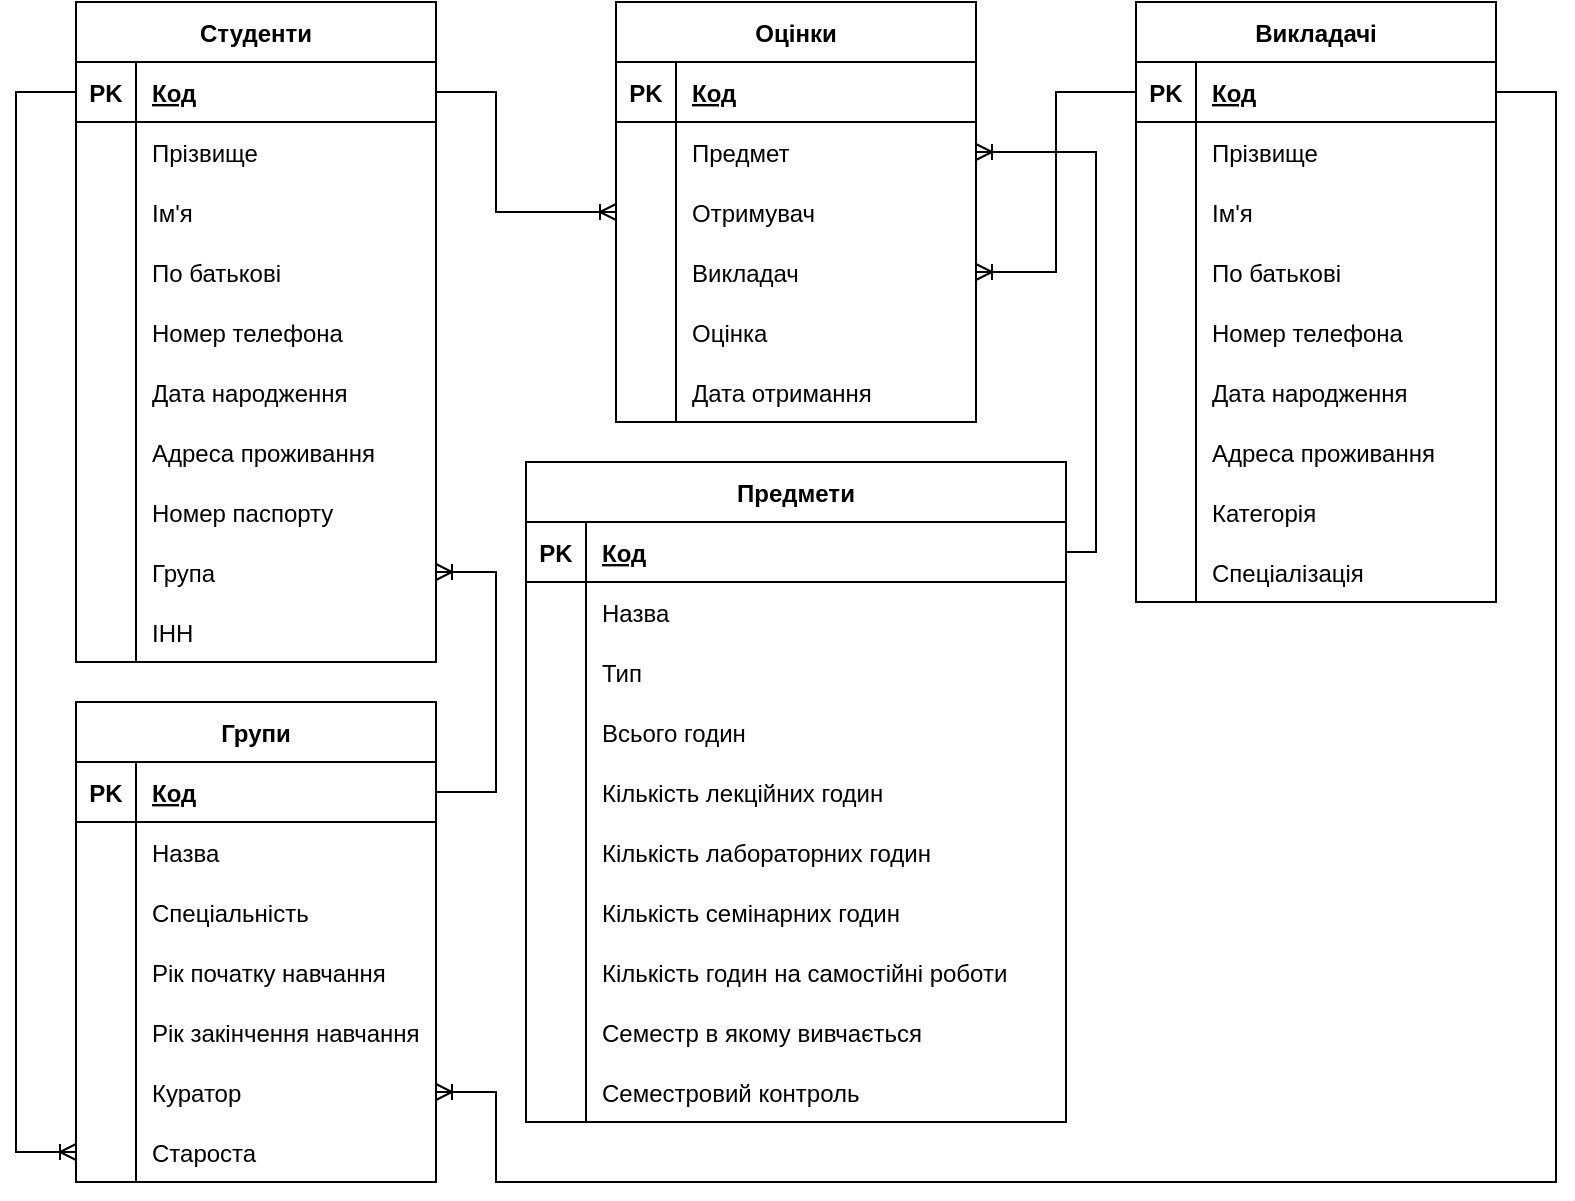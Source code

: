 <mxfile version="20.7.4" type="device"><diagram id="RulKoZtTWTz8PTUY03Uj" name="Page-1"><mxGraphModel dx="1193" dy="774" grid="1" gridSize="10" guides="1" tooltips="1" connect="1" arrows="1" fold="1" page="1" pageScale="1" pageWidth="827" pageHeight="1169" background="#FFFFFF" math="0" shadow="0"><root><mxCell id="0"/><mxCell id="1" parent="0"/><mxCell id="1-AX_xBasTlFguqwVppF-2" value="Групи" style="shape=table;startSize=30;container=1;collapsible=1;childLayout=tableLayout;fixedRows=1;rowLines=0;fontStyle=1;align=center;resizeLast=1;" vertex="1" parent="1"><mxGeometry x="470" y="510" width="180" height="240" as="geometry"/></mxCell><mxCell id="1-AX_xBasTlFguqwVppF-3" value="" style="shape=tableRow;horizontal=0;startSize=0;swimlaneHead=0;swimlaneBody=0;fillColor=none;collapsible=0;dropTarget=0;points=[[0,0.5],[1,0.5]];portConstraint=eastwest;top=0;left=0;right=0;bottom=1;" vertex="1" parent="1-AX_xBasTlFguqwVppF-2"><mxGeometry y="30" width="180" height="30" as="geometry"/></mxCell><mxCell id="1-AX_xBasTlFguqwVppF-4" value="PK" style="shape=partialRectangle;connectable=0;fillColor=none;top=0;left=0;bottom=0;right=0;fontStyle=1;overflow=hidden;" vertex="1" parent="1-AX_xBasTlFguqwVppF-3"><mxGeometry width="30" height="30" as="geometry"><mxRectangle width="30" height="30" as="alternateBounds"/></mxGeometry></mxCell><mxCell id="1-AX_xBasTlFguqwVppF-5" value="Код" style="shape=partialRectangle;connectable=0;fillColor=none;top=0;left=0;bottom=0;right=0;align=left;spacingLeft=6;fontStyle=5;overflow=hidden;" vertex="1" parent="1-AX_xBasTlFguqwVppF-3"><mxGeometry x="30" width="150" height="30" as="geometry"><mxRectangle width="150" height="30" as="alternateBounds"/></mxGeometry></mxCell><mxCell id="1-AX_xBasTlFguqwVppF-6" value="" style="shape=tableRow;horizontal=0;startSize=0;swimlaneHead=0;swimlaneBody=0;fillColor=none;collapsible=0;dropTarget=0;points=[[0,0.5],[1,0.5]];portConstraint=eastwest;top=0;left=0;right=0;bottom=0;" vertex="1" parent="1-AX_xBasTlFguqwVppF-2"><mxGeometry y="60" width="180" height="30" as="geometry"/></mxCell><mxCell id="1-AX_xBasTlFguqwVppF-7" value="" style="shape=partialRectangle;connectable=0;fillColor=none;top=0;left=0;bottom=0;right=0;editable=1;overflow=hidden;" vertex="1" parent="1-AX_xBasTlFguqwVppF-6"><mxGeometry width="30" height="30" as="geometry"><mxRectangle width="30" height="30" as="alternateBounds"/></mxGeometry></mxCell><mxCell id="1-AX_xBasTlFguqwVppF-8" value="Назва" style="shape=partialRectangle;connectable=0;fillColor=none;top=0;left=0;bottom=0;right=0;align=left;spacingLeft=6;overflow=hidden;" vertex="1" parent="1-AX_xBasTlFguqwVppF-6"><mxGeometry x="30" width="150" height="30" as="geometry"><mxRectangle width="150" height="30" as="alternateBounds"/></mxGeometry></mxCell><mxCell id="1-AX_xBasTlFguqwVppF-9" value="" style="shape=tableRow;horizontal=0;startSize=0;swimlaneHead=0;swimlaneBody=0;fillColor=none;collapsible=0;dropTarget=0;points=[[0,0.5],[1,0.5]];portConstraint=eastwest;top=0;left=0;right=0;bottom=0;" vertex="1" parent="1-AX_xBasTlFguqwVppF-2"><mxGeometry y="90" width="180" height="30" as="geometry"/></mxCell><mxCell id="1-AX_xBasTlFguqwVppF-10" value="" style="shape=partialRectangle;connectable=0;fillColor=none;top=0;left=0;bottom=0;right=0;editable=1;overflow=hidden;" vertex="1" parent="1-AX_xBasTlFguqwVppF-9"><mxGeometry width="30" height="30" as="geometry"><mxRectangle width="30" height="30" as="alternateBounds"/></mxGeometry></mxCell><mxCell id="1-AX_xBasTlFguqwVppF-11" value="Спеціальність" style="shape=partialRectangle;connectable=0;fillColor=none;top=0;left=0;bottom=0;right=0;align=left;spacingLeft=6;overflow=hidden;" vertex="1" parent="1-AX_xBasTlFguqwVppF-9"><mxGeometry x="30" width="150" height="30" as="geometry"><mxRectangle width="150" height="30" as="alternateBounds"/></mxGeometry></mxCell><mxCell id="1-AX_xBasTlFguqwVppF-12" value="" style="shape=tableRow;horizontal=0;startSize=0;swimlaneHead=0;swimlaneBody=0;fillColor=none;collapsible=0;dropTarget=0;points=[[0,0.5],[1,0.5]];portConstraint=eastwest;top=0;left=0;right=0;bottom=0;" vertex="1" parent="1-AX_xBasTlFguqwVppF-2"><mxGeometry y="120" width="180" height="30" as="geometry"/></mxCell><mxCell id="1-AX_xBasTlFguqwVppF-13" value="" style="shape=partialRectangle;connectable=0;fillColor=none;top=0;left=0;bottom=0;right=0;editable=1;overflow=hidden;" vertex="1" parent="1-AX_xBasTlFguqwVppF-12"><mxGeometry width="30" height="30" as="geometry"><mxRectangle width="30" height="30" as="alternateBounds"/></mxGeometry></mxCell><mxCell id="1-AX_xBasTlFguqwVppF-14" value="Рік початку навчання" style="shape=partialRectangle;connectable=0;fillColor=none;top=0;left=0;bottom=0;right=0;align=left;spacingLeft=6;overflow=hidden;" vertex="1" parent="1-AX_xBasTlFguqwVppF-12"><mxGeometry x="30" width="150" height="30" as="geometry"><mxRectangle width="150" height="30" as="alternateBounds"/></mxGeometry></mxCell><mxCell id="1-AX_xBasTlFguqwVppF-15" style="shape=tableRow;horizontal=0;startSize=0;swimlaneHead=0;swimlaneBody=0;fillColor=none;collapsible=0;dropTarget=0;points=[[0,0.5],[1,0.5]];portConstraint=eastwest;top=0;left=0;right=0;bottom=0;" vertex="1" parent="1-AX_xBasTlFguqwVppF-2"><mxGeometry y="150" width="180" height="30" as="geometry"/></mxCell><mxCell id="1-AX_xBasTlFguqwVppF-16" style="shape=partialRectangle;connectable=0;fillColor=none;top=0;left=0;bottom=0;right=0;editable=1;overflow=hidden;" vertex="1" parent="1-AX_xBasTlFguqwVppF-15"><mxGeometry width="30" height="30" as="geometry"><mxRectangle width="30" height="30" as="alternateBounds"/></mxGeometry></mxCell><mxCell id="1-AX_xBasTlFguqwVppF-17" value="Рік закінчення навчання" style="shape=partialRectangle;connectable=0;fillColor=none;top=0;left=0;bottom=0;right=0;align=left;spacingLeft=6;overflow=hidden;" vertex="1" parent="1-AX_xBasTlFguqwVppF-15"><mxGeometry x="30" width="150" height="30" as="geometry"><mxRectangle width="150" height="30" as="alternateBounds"/></mxGeometry></mxCell><mxCell id="1-AX_xBasTlFguqwVppF-21" style="shape=tableRow;horizontal=0;startSize=0;swimlaneHead=0;swimlaneBody=0;fillColor=none;collapsible=0;dropTarget=0;points=[[0,0.5],[1,0.5]];portConstraint=eastwest;top=0;left=0;right=0;bottom=0;" vertex="1" parent="1-AX_xBasTlFguqwVppF-2"><mxGeometry y="180" width="180" height="30" as="geometry"/></mxCell><mxCell id="1-AX_xBasTlFguqwVppF-22" style="shape=partialRectangle;connectable=0;fillColor=none;top=0;left=0;bottom=0;right=0;editable=1;overflow=hidden;" vertex="1" parent="1-AX_xBasTlFguqwVppF-21"><mxGeometry width="30" height="30" as="geometry"><mxRectangle width="30" height="30" as="alternateBounds"/></mxGeometry></mxCell><mxCell id="1-AX_xBasTlFguqwVppF-23" value="Куратор" style="shape=partialRectangle;connectable=0;fillColor=none;top=0;left=0;bottom=0;right=0;align=left;spacingLeft=6;overflow=hidden;" vertex="1" parent="1-AX_xBasTlFguqwVppF-21"><mxGeometry x="30" width="150" height="30" as="geometry"><mxRectangle width="150" height="30" as="alternateBounds"/></mxGeometry></mxCell><mxCell id="1-AX_xBasTlFguqwVppF-18" style="shape=tableRow;horizontal=0;startSize=0;swimlaneHead=0;swimlaneBody=0;fillColor=none;collapsible=0;dropTarget=0;points=[[0,0.5],[1,0.5]];portConstraint=eastwest;top=0;left=0;right=0;bottom=0;" vertex="1" parent="1-AX_xBasTlFguqwVppF-2"><mxGeometry y="210" width="180" height="30" as="geometry"/></mxCell><mxCell id="1-AX_xBasTlFguqwVppF-19" style="shape=partialRectangle;connectable=0;fillColor=none;top=0;left=0;bottom=0;right=0;editable=1;overflow=hidden;" vertex="1" parent="1-AX_xBasTlFguqwVppF-18"><mxGeometry width="30" height="30" as="geometry"><mxRectangle width="30" height="30" as="alternateBounds"/></mxGeometry></mxCell><mxCell id="1-AX_xBasTlFguqwVppF-20" value="Староста" style="shape=partialRectangle;connectable=0;fillColor=none;top=0;left=0;bottom=0;right=0;align=left;spacingLeft=6;overflow=hidden;" vertex="1" parent="1-AX_xBasTlFguqwVppF-18"><mxGeometry x="30" width="150" height="30" as="geometry"><mxRectangle width="150" height="30" as="alternateBounds"/></mxGeometry></mxCell><mxCell id="1-AX_xBasTlFguqwVppF-24" value="Студенти" style="shape=table;startSize=30;container=1;collapsible=1;childLayout=tableLayout;fixedRows=1;rowLines=0;fontStyle=1;align=center;resizeLast=1;" vertex="1" parent="1"><mxGeometry x="470" y="160" width="180" height="330" as="geometry"/></mxCell><mxCell id="1-AX_xBasTlFguqwVppF-25" value="" style="shape=tableRow;horizontal=0;startSize=0;swimlaneHead=0;swimlaneBody=0;fillColor=none;collapsible=0;dropTarget=0;points=[[0,0.5],[1,0.5]];portConstraint=eastwest;top=0;left=0;right=0;bottom=1;" vertex="1" parent="1-AX_xBasTlFguqwVppF-24"><mxGeometry y="30" width="180" height="30" as="geometry"/></mxCell><mxCell id="1-AX_xBasTlFguqwVppF-26" value="PK" style="shape=partialRectangle;connectable=0;fillColor=none;top=0;left=0;bottom=0;right=0;fontStyle=1;overflow=hidden;" vertex="1" parent="1-AX_xBasTlFguqwVppF-25"><mxGeometry width="30" height="30" as="geometry"><mxRectangle width="30" height="30" as="alternateBounds"/></mxGeometry></mxCell><mxCell id="1-AX_xBasTlFguqwVppF-27" value="Код" style="shape=partialRectangle;connectable=0;fillColor=none;top=0;left=0;bottom=0;right=0;align=left;spacingLeft=6;fontStyle=5;overflow=hidden;" vertex="1" parent="1-AX_xBasTlFguqwVppF-25"><mxGeometry x="30" width="150" height="30" as="geometry"><mxRectangle width="150" height="30" as="alternateBounds"/></mxGeometry></mxCell><mxCell id="1-AX_xBasTlFguqwVppF-28" value="" style="shape=tableRow;horizontal=0;startSize=0;swimlaneHead=0;swimlaneBody=0;fillColor=none;collapsible=0;dropTarget=0;points=[[0,0.5],[1,0.5]];portConstraint=eastwest;top=0;left=0;right=0;bottom=0;" vertex="1" parent="1-AX_xBasTlFguqwVppF-24"><mxGeometry y="60" width="180" height="30" as="geometry"/></mxCell><mxCell id="1-AX_xBasTlFguqwVppF-29" value="" style="shape=partialRectangle;connectable=0;fillColor=none;top=0;left=0;bottom=0;right=0;editable=1;overflow=hidden;" vertex="1" parent="1-AX_xBasTlFguqwVppF-28"><mxGeometry width="30" height="30" as="geometry"><mxRectangle width="30" height="30" as="alternateBounds"/></mxGeometry></mxCell><mxCell id="1-AX_xBasTlFguqwVppF-30" value="Прізвище" style="shape=partialRectangle;connectable=0;fillColor=none;top=0;left=0;bottom=0;right=0;align=left;spacingLeft=6;overflow=hidden;" vertex="1" parent="1-AX_xBasTlFguqwVppF-28"><mxGeometry x="30" width="150" height="30" as="geometry"><mxRectangle width="150" height="30" as="alternateBounds"/></mxGeometry></mxCell><mxCell id="1-AX_xBasTlFguqwVppF-31" value="" style="shape=tableRow;horizontal=0;startSize=0;swimlaneHead=0;swimlaneBody=0;fillColor=none;collapsible=0;dropTarget=0;points=[[0,0.5],[1,0.5]];portConstraint=eastwest;top=0;left=0;right=0;bottom=0;" vertex="1" parent="1-AX_xBasTlFguqwVppF-24"><mxGeometry y="90" width="180" height="30" as="geometry"/></mxCell><mxCell id="1-AX_xBasTlFguqwVppF-32" value="" style="shape=partialRectangle;connectable=0;fillColor=none;top=0;left=0;bottom=0;right=0;editable=1;overflow=hidden;" vertex="1" parent="1-AX_xBasTlFguqwVppF-31"><mxGeometry width="30" height="30" as="geometry"><mxRectangle width="30" height="30" as="alternateBounds"/></mxGeometry></mxCell><mxCell id="1-AX_xBasTlFguqwVppF-33" value="Ім'я" style="shape=partialRectangle;connectable=0;fillColor=none;top=0;left=0;bottom=0;right=0;align=left;spacingLeft=6;overflow=hidden;" vertex="1" parent="1-AX_xBasTlFguqwVppF-31"><mxGeometry x="30" width="150" height="30" as="geometry"><mxRectangle width="150" height="30" as="alternateBounds"/></mxGeometry></mxCell><mxCell id="1-AX_xBasTlFguqwVppF-34" value="" style="shape=tableRow;horizontal=0;startSize=0;swimlaneHead=0;swimlaneBody=0;fillColor=none;collapsible=0;dropTarget=0;points=[[0,0.5],[1,0.5]];portConstraint=eastwest;top=0;left=0;right=0;bottom=0;" vertex="1" parent="1-AX_xBasTlFguqwVppF-24"><mxGeometry y="120" width="180" height="30" as="geometry"/></mxCell><mxCell id="1-AX_xBasTlFguqwVppF-35" value="" style="shape=partialRectangle;connectable=0;fillColor=none;top=0;left=0;bottom=0;right=0;editable=1;overflow=hidden;" vertex="1" parent="1-AX_xBasTlFguqwVppF-34"><mxGeometry width="30" height="30" as="geometry"><mxRectangle width="30" height="30" as="alternateBounds"/></mxGeometry></mxCell><mxCell id="1-AX_xBasTlFguqwVppF-36" value="По батькові" style="shape=partialRectangle;connectable=0;fillColor=none;top=0;left=0;bottom=0;right=0;align=left;spacingLeft=6;overflow=hidden;" vertex="1" parent="1-AX_xBasTlFguqwVppF-34"><mxGeometry x="30" width="150" height="30" as="geometry"><mxRectangle width="150" height="30" as="alternateBounds"/></mxGeometry></mxCell><mxCell id="1-AX_xBasTlFguqwVppF-40" style="shape=tableRow;horizontal=0;startSize=0;swimlaneHead=0;swimlaneBody=0;fillColor=none;collapsible=0;dropTarget=0;points=[[0,0.5],[1,0.5]];portConstraint=eastwest;top=0;left=0;right=0;bottom=0;" vertex="1" parent="1-AX_xBasTlFguqwVppF-24"><mxGeometry y="150" width="180" height="30" as="geometry"/></mxCell><mxCell id="1-AX_xBasTlFguqwVppF-41" style="shape=partialRectangle;connectable=0;fillColor=none;top=0;left=0;bottom=0;right=0;editable=1;overflow=hidden;" vertex="1" parent="1-AX_xBasTlFguqwVppF-40"><mxGeometry width="30" height="30" as="geometry"><mxRectangle width="30" height="30" as="alternateBounds"/></mxGeometry></mxCell><mxCell id="1-AX_xBasTlFguqwVppF-42" value="Номер телефона" style="shape=partialRectangle;connectable=0;fillColor=none;top=0;left=0;bottom=0;right=0;align=left;spacingLeft=6;overflow=hidden;" vertex="1" parent="1-AX_xBasTlFguqwVppF-40"><mxGeometry x="30" width="150" height="30" as="geometry"><mxRectangle width="150" height="30" as="alternateBounds"/></mxGeometry></mxCell><mxCell id="1-AX_xBasTlFguqwVppF-43" style="shape=tableRow;horizontal=0;startSize=0;swimlaneHead=0;swimlaneBody=0;fillColor=none;collapsible=0;dropTarget=0;points=[[0,0.5],[1,0.5]];portConstraint=eastwest;top=0;left=0;right=0;bottom=0;" vertex="1" parent="1-AX_xBasTlFguqwVppF-24"><mxGeometry y="180" width="180" height="30" as="geometry"/></mxCell><mxCell id="1-AX_xBasTlFguqwVppF-44" style="shape=partialRectangle;connectable=0;fillColor=none;top=0;left=0;bottom=0;right=0;editable=1;overflow=hidden;" vertex="1" parent="1-AX_xBasTlFguqwVppF-43"><mxGeometry width="30" height="30" as="geometry"><mxRectangle width="30" height="30" as="alternateBounds"/></mxGeometry></mxCell><mxCell id="1-AX_xBasTlFguqwVppF-45" value="Дата народження" style="shape=partialRectangle;connectable=0;fillColor=none;top=0;left=0;bottom=0;right=0;align=left;spacingLeft=6;overflow=hidden;" vertex="1" parent="1-AX_xBasTlFguqwVppF-43"><mxGeometry x="30" width="150" height="30" as="geometry"><mxRectangle width="150" height="30" as="alternateBounds"/></mxGeometry></mxCell><mxCell id="1-AX_xBasTlFguqwVppF-55" style="shape=tableRow;horizontal=0;startSize=0;swimlaneHead=0;swimlaneBody=0;fillColor=none;collapsible=0;dropTarget=0;points=[[0,0.5],[1,0.5]];portConstraint=eastwest;top=0;left=0;right=0;bottom=0;" vertex="1" parent="1-AX_xBasTlFguqwVppF-24"><mxGeometry y="210" width="180" height="30" as="geometry"/></mxCell><mxCell id="1-AX_xBasTlFguqwVppF-56" style="shape=partialRectangle;connectable=0;fillColor=none;top=0;left=0;bottom=0;right=0;editable=1;overflow=hidden;" vertex="1" parent="1-AX_xBasTlFguqwVppF-55"><mxGeometry width="30" height="30" as="geometry"><mxRectangle width="30" height="30" as="alternateBounds"/></mxGeometry></mxCell><mxCell id="1-AX_xBasTlFguqwVppF-57" value="Адреса проживання" style="shape=partialRectangle;connectable=0;fillColor=none;top=0;left=0;bottom=0;right=0;align=left;spacingLeft=6;overflow=hidden;" vertex="1" parent="1-AX_xBasTlFguqwVppF-55"><mxGeometry x="30" width="150" height="30" as="geometry"><mxRectangle width="150" height="30" as="alternateBounds"/></mxGeometry></mxCell><mxCell id="1-AX_xBasTlFguqwVppF-52" style="shape=tableRow;horizontal=0;startSize=0;swimlaneHead=0;swimlaneBody=0;fillColor=none;collapsible=0;dropTarget=0;points=[[0,0.5],[1,0.5]];portConstraint=eastwest;top=0;left=0;right=0;bottom=0;" vertex="1" parent="1-AX_xBasTlFguqwVppF-24"><mxGeometry y="240" width="180" height="30" as="geometry"/></mxCell><mxCell id="1-AX_xBasTlFguqwVppF-53" style="shape=partialRectangle;connectable=0;fillColor=none;top=0;left=0;bottom=0;right=0;editable=1;overflow=hidden;" vertex="1" parent="1-AX_xBasTlFguqwVppF-52"><mxGeometry width="30" height="30" as="geometry"><mxRectangle width="30" height="30" as="alternateBounds"/></mxGeometry></mxCell><mxCell id="1-AX_xBasTlFguqwVppF-54" value="Номер паспорту" style="shape=partialRectangle;connectable=0;fillColor=none;top=0;left=0;bottom=0;right=0;align=left;spacingLeft=6;overflow=hidden;" vertex="1" parent="1-AX_xBasTlFguqwVppF-52"><mxGeometry x="30" width="150" height="30" as="geometry"><mxRectangle width="150" height="30" as="alternateBounds"/></mxGeometry></mxCell><mxCell id="1-AX_xBasTlFguqwVppF-49" style="shape=tableRow;horizontal=0;startSize=0;swimlaneHead=0;swimlaneBody=0;fillColor=none;collapsible=0;dropTarget=0;points=[[0,0.5],[1,0.5]];portConstraint=eastwest;top=0;left=0;right=0;bottom=0;" vertex="1" parent="1-AX_xBasTlFguqwVppF-24"><mxGeometry y="270" width="180" height="30" as="geometry"/></mxCell><mxCell id="1-AX_xBasTlFguqwVppF-50" style="shape=partialRectangle;connectable=0;fillColor=none;top=0;left=0;bottom=0;right=0;editable=1;overflow=hidden;" vertex="1" parent="1-AX_xBasTlFguqwVppF-49"><mxGeometry width="30" height="30" as="geometry"><mxRectangle width="30" height="30" as="alternateBounds"/></mxGeometry></mxCell><mxCell id="1-AX_xBasTlFguqwVppF-51" value="Група" style="shape=partialRectangle;connectable=0;fillColor=none;top=0;left=0;bottom=0;right=0;align=left;spacingLeft=6;overflow=hidden;" vertex="1" parent="1-AX_xBasTlFguqwVppF-49"><mxGeometry x="30" width="150" height="30" as="geometry"><mxRectangle width="150" height="30" as="alternateBounds"/></mxGeometry></mxCell><mxCell id="1-AX_xBasTlFguqwVppF-46" style="shape=tableRow;horizontal=0;startSize=0;swimlaneHead=0;swimlaneBody=0;fillColor=none;collapsible=0;dropTarget=0;points=[[0,0.5],[1,0.5]];portConstraint=eastwest;top=0;left=0;right=0;bottom=0;" vertex="1" parent="1-AX_xBasTlFguqwVppF-24"><mxGeometry y="300" width="180" height="30" as="geometry"/></mxCell><mxCell id="1-AX_xBasTlFguqwVppF-47" style="shape=partialRectangle;connectable=0;fillColor=none;top=0;left=0;bottom=0;right=0;editable=1;overflow=hidden;" vertex="1" parent="1-AX_xBasTlFguqwVppF-46"><mxGeometry width="30" height="30" as="geometry"><mxRectangle width="30" height="30" as="alternateBounds"/></mxGeometry></mxCell><mxCell id="1-AX_xBasTlFguqwVppF-48" value="ІНН" style="shape=partialRectangle;connectable=0;fillColor=none;top=0;left=0;bottom=0;right=0;align=left;spacingLeft=6;overflow=hidden;" vertex="1" parent="1-AX_xBasTlFguqwVppF-46"><mxGeometry x="30" width="150" height="30" as="geometry"><mxRectangle width="150" height="30" as="alternateBounds"/></mxGeometry></mxCell><mxCell id="1-AX_xBasTlFguqwVppF-58" value="Викладачі" style="shape=table;startSize=30;container=1;collapsible=1;childLayout=tableLayout;fixedRows=1;rowLines=0;fontStyle=1;align=center;resizeLast=1;" vertex="1" parent="1"><mxGeometry x="1000" y="160" width="180" height="300" as="geometry"/></mxCell><mxCell id="1-AX_xBasTlFguqwVppF-59" value="" style="shape=tableRow;horizontal=0;startSize=0;swimlaneHead=0;swimlaneBody=0;fillColor=none;collapsible=0;dropTarget=0;points=[[0,0.5],[1,0.5]];portConstraint=eastwest;top=0;left=0;right=0;bottom=1;" vertex="1" parent="1-AX_xBasTlFguqwVppF-58"><mxGeometry y="30" width="180" height="30" as="geometry"/></mxCell><mxCell id="1-AX_xBasTlFguqwVppF-60" value="PK" style="shape=partialRectangle;connectable=0;fillColor=none;top=0;left=0;bottom=0;right=0;fontStyle=1;overflow=hidden;" vertex="1" parent="1-AX_xBasTlFguqwVppF-59"><mxGeometry width="30" height="30" as="geometry"><mxRectangle width="30" height="30" as="alternateBounds"/></mxGeometry></mxCell><mxCell id="1-AX_xBasTlFguqwVppF-61" value="Код" style="shape=partialRectangle;connectable=0;fillColor=none;top=0;left=0;bottom=0;right=0;align=left;spacingLeft=6;fontStyle=5;overflow=hidden;" vertex="1" parent="1-AX_xBasTlFguqwVppF-59"><mxGeometry x="30" width="150" height="30" as="geometry"><mxRectangle width="150" height="30" as="alternateBounds"/></mxGeometry></mxCell><mxCell id="1-AX_xBasTlFguqwVppF-62" value="" style="shape=tableRow;horizontal=0;startSize=0;swimlaneHead=0;swimlaneBody=0;fillColor=none;collapsible=0;dropTarget=0;points=[[0,0.5],[1,0.5]];portConstraint=eastwest;top=0;left=0;right=0;bottom=0;" vertex="1" parent="1-AX_xBasTlFguqwVppF-58"><mxGeometry y="60" width="180" height="30" as="geometry"/></mxCell><mxCell id="1-AX_xBasTlFguqwVppF-63" value="" style="shape=partialRectangle;connectable=0;fillColor=none;top=0;left=0;bottom=0;right=0;editable=1;overflow=hidden;" vertex="1" parent="1-AX_xBasTlFguqwVppF-62"><mxGeometry width="30" height="30" as="geometry"><mxRectangle width="30" height="30" as="alternateBounds"/></mxGeometry></mxCell><mxCell id="1-AX_xBasTlFguqwVppF-64" value="Прізвище" style="shape=partialRectangle;connectable=0;fillColor=none;top=0;left=0;bottom=0;right=0;align=left;spacingLeft=6;overflow=hidden;" vertex="1" parent="1-AX_xBasTlFguqwVppF-62"><mxGeometry x="30" width="150" height="30" as="geometry"><mxRectangle width="150" height="30" as="alternateBounds"/></mxGeometry></mxCell><mxCell id="1-AX_xBasTlFguqwVppF-65" value="" style="shape=tableRow;horizontal=0;startSize=0;swimlaneHead=0;swimlaneBody=0;fillColor=none;collapsible=0;dropTarget=0;points=[[0,0.5],[1,0.5]];portConstraint=eastwest;top=0;left=0;right=0;bottom=0;" vertex="1" parent="1-AX_xBasTlFguqwVppF-58"><mxGeometry y="90" width="180" height="30" as="geometry"/></mxCell><mxCell id="1-AX_xBasTlFguqwVppF-66" value="" style="shape=partialRectangle;connectable=0;fillColor=none;top=0;left=0;bottom=0;right=0;editable=1;overflow=hidden;" vertex="1" parent="1-AX_xBasTlFguqwVppF-65"><mxGeometry width="30" height="30" as="geometry"><mxRectangle width="30" height="30" as="alternateBounds"/></mxGeometry></mxCell><mxCell id="1-AX_xBasTlFguqwVppF-67" value="Ім'я" style="shape=partialRectangle;connectable=0;fillColor=none;top=0;left=0;bottom=0;right=0;align=left;spacingLeft=6;overflow=hidden;" vertex="1" parent="1-AX_xBasTlFguqwVppF-65"><mxGeometry x="30" width="150" height="30" as="geometry"><mxRectangle width="150" height="30" as="alternateBounds"/></mxGeometry></mxCell><mxCell id="1-AX_xBasTlFguqwVppF-68" value="" style="shape=tableRow;horizontal=0;startSize=0;swimlaneHead=0;swimlaneBody=0;fillColor=none;collapsible=0;dropTarget=0;points=[[0,0.5],[1,0.5]];portConstraint=eastwest;top=0;left=0;right=0;bottom=0;" vertex="1" parent="1-AX_xBasTlFguqwVppF-58"><mxGeometry y="120" width="180" height="30" as="geometry"/></mxCell><mxCell id="1-AX_xBasTlFguqwVppF-69" value="" style="shape=partialRectangle;connectable=0;fillColor=none;top=0;left=0;bottom=0;right=0;editable=1;overflow=hidden;" vertex="1" parent="1-AX_xBasTlFguqwVppF-68"><mxGeometry width="30" height="30" as="geometry"><mxRectangle width="30" height="30" as="alternateBounds"/></mxGeometry></mxCell><mxCell id="1-AX_xBasTlFguqwVppF-70" value="По батькові" style="shape=partialRectangle;connectable=0;fillColor=none;top=0;left=0;bottom=0;right=0;align=left;spacingLeft=6;overflow=hidden;" vertex="1" parent="1-AX_xBasTlFguqwVppF-68"><mxGeometry x="30" width="150" height="30" as="geometry"><mxRectangle width="150" height="30" as="alternateBounds"/></mxGeometry></mxCell><mxCell id="1-AX_xBasTlFguqwVppF-71" style="shape=tableRow;horizontal=0;startSize=0;swimlaneHead=0;swimlaneBody=0;fillColor=none;collapsible=0;dropTarget=0;points=[[0,0.5],[1,0.5]];portConstraint=eastwest;top=0;left=0;right=0;bottom=0;" vertex="1" parent="1-AX_xBasTlFguqwVppF-58"><mxGeometry y="150" width="180" height="30" as="geometry"/></mxCell><mxCell id="1-AX_xBasTlFguqwVppF-72" style="shape=partialRectangle;connectable=0;fillColor=none;top=0;left=0;bottom=0;right=0;editable=1;overflow=hidden;" vertex="1" parent="1-AX_xBasTlFguqwVppF-71"><mxGeometry width="30" height="30" as="geometry"><mxRectangle width="30" height="30" as="alternateBounds"/></mxGeometry></mxCell><mxCell id="1-AX_xBasTlFguqwVppF-73" value="Номер телефона" style="shape=partialRectangle;connectable=0;fillColor=none;top=0;left=0;bottom=0;right=0;align=left;spacingLeft=6;overflow=hidden;" vertex="1" parent="1-AX_xBasTlFguqwVppF-71"><mxGeometry x="30" width="150" height="30" as="geometry"><mxRectangle width="150" height="30" as="alternateBounds"/></mxGeometry></mxCell><mxCell id="1-AX_xBasTlFguqwVppF-74" style="shape=tableRow;horizontal=0;startSize=0;swimlaneHead=0;swimlaneBody=0;fillColor=none;collapsible=0;dropTarget=0;points=[[0,0.5],[1,0.5]];portConstraint=eastwest;top=0;left=0;right=0;bottom=0;" vertex="1" parent="1-AX_xBasTlFguqwVppF-58"><mxGeometry y="180" width="180" height="30" as="geometry"/></mxCell><mxCell id="1-AX_xBasTlFguqwVppF-75" style="shape=partialRectangle;connectable=0;fillColor=none;top=0;left=0;bottom=0;right=0;editable=1;overflow=hidden;" vertex="1" parent="1-AX_xBasTlFguqwVppF-74"><mxGeometry width="30" height="30" as="geometry"><mxRectangle width="30" height="30" as="alternateBounds"/></mxGeometry></mxCell><mxCell id="1-AX_xBasTlFguqwVppF-76" value="Дата народження" style="shape=partialRectangle;connectable=0;fillColor=none;top=0;left=0;bottom=0;right=0;align=left;spacingLeft=6;overflow=hidden;" vertex="1" parent="1-AX_xBasTlFguqwVppF-74"><mxGeometry x="30" width="150" height="30" as="geometry"><mxRectangle width="150" height="30" as="alternateBounds"/></mxGeometry></mxCell><mxCell id="1-AX_xBasTlFguqwVppF-77" style="shape=tableRow;horizontal=0;startSize=0;swimlaneHead=0;swimlaneBody=0;fillColor=none;collapsible=0;dropTarget=0;points=[[0,0.5],[1,0.5]];portConstraint=eastwest;top=0;left=0;right=0;bottom=0;" vertex="1" parent="1-AX_xBasTlFguqwVppF-58"><mxGeometry y="210" width="180" height="30" as="geometry"/></mxCell><mxCell id="1-AX_xBasTlFguqwVppF-78" style="shape=partialRectangle;connectable=0;fillColor=none;top=0;left=0;bottom=0;right=0;editable=1;overflow=hidden;" vertex="1" parent="1-AX_xBasTlFguqwVppF-77"><mxGeometry width="30" height="30" as="geometry"><mxRectangle width="30" height="30" as="alternateBounds"/></mxGeometry></mxCell><mxCell id="1-AX_xBasTlFguqwVppF-79" value="Адреса проживання" style="shape=partialRectangle;connectable=0;fillColor=none;top=0;left=0;bottom=0;right=0;align=left;spacingLeft=6;overflow=hidden;" vertex="1" parent="1-AX_xBasTlFguqwVppF-77"><mxGeometry x="30" width="150" height="30" as="geometry"><mxRectangle width="150" height="30" as="alternateBounds"/></mxGeometry></mxCell><mxCell id="1-AX_xBasTlFguqwVppF-80" style="shape=tableRow;horizontal=0;startSize=0;swimlaneHead=0;swimlaneBody=0;fillColor=none;collapsible=0;dropTarget=0;points=[[0,0.5],[1,0.5]];portConstraint=eastwest;top=0;left=0;right=0;bottom=0;" vertex="1" parent="1-AX_xBasTlFguqwVppF-58"><mxGeometry y="240" width="180" height="30" as="geometry"/></mxCell><mxCell id="1-AX_xBasTlFguqwVppF-81" style="shape=partialRectangle;connectable=0;fillColor=none;top=0;left=0;bottom=0;right=0;editable=1;overflow=hidden;" vertex="1" parent="1-AX_xBasTlFguqwVppF-80"><mxGeometry width="30" height="30" as="geometry"><mxRectangle width="30" height="30" as="alternateBounds"/></mxGeometry></mxCell><mxCell id="1-AX_xBasTlFguqwVppF-82" value="Категорія" style="shape=partialRectangle;connectable=0;fillColor=none;top=0;left=0;bottom=0;right=0;align=left;spacingLeft=6;overflow=hidden;" vertex="1" parent="1-AX_xBasTlFguqwVppF-80"><mxGeometry x="30" width="150" height="30" as="geometry"><mxRectangle width="150" height="30" as="alternateBounds"/></mxGeometry></mxCell><mxCell id="1-AX_xBasTlFguqwVppF-83" style="shape=tableRow;horizontal=0;startSize=0;swimlaneHead=0;swimlaneBody=0;fillColor=none;collapsible=0;dropTarget=0;points=[[0,0.5],[1,0.5]];portConstraint=eastwest;top=0;left=0;right=0;bottom=0;" vertex="1" parent="1-AX_xBasTlFguqwVppF-58"><mxGeometry y="270" width="180" height="30" as="geometry"/></mxCell><mxCell id="1-AX_xBasTlFguqwVppF-84" style="shape=partialRectangle;connectable=0;fillColor=none;top=0;left=0;bottom=0;right=0;editable=1;overflow=hidden;" vertex="1" parent="1-AX_xBasTlFguqwVppF-83"><mxGeometry width="30" height="30" as="geometry"><mxRectangle width="30" height="30" as="alternateBounds"/></mxGeometry></mxCell><mxCell id="1-AX_xBasTlFguqwVppF-85" value="Спеціалізація" style="shape=partialRectangle;connectable=0;fillColor=none;top=0;left=0;bottom=0;right=0;align=left;spacingLeft=6;overflow=hidden;" vertex="1" parent="1-AX_xBasTlFguqwVppF-83"><mxGeometry x="30" width="150" height="30" as="geometry"><mxRectangle width="150" height="30" as="alternateBounds"/></mxGeometry></mxCell><mxCell id="1-AX_xBasTlFguqwVppF-89" value="Оцінки" style="shape=table;startSize=30;container=1;collapsible=1;childLayout=tableLayout;fixedRows=1;rowLines=0;fontStyle=1;align=center;resizeLast=1;" vertex="1" parent="1"><mxGeometry x="740" y="160" width="180" height="210" as="geometry"/></mxCell><mxCell id="1-AX_xBasTlFguqwVppF-90" value="" style="shape=tableRow;horizontal=0;startSize=0;swimlaneHead=0;swimlaneBody=0;fillColor=none;collapsible=0;dropTarget=0;points=[[0,0.5],[1,0.5]];portConstraint=eastwest;top=0;left=0;right=0;bottom=1;" vertex="1" parent="1-AX_xBasTlFguqwVppF-89"><mxGeometry y="30" width="180" height="30" as="geometry"/></mxCell><mxCell id="1-AX_xBasTlFguqwVppF-91" value="PK" style="shape=partialRectangle;connectable=0;fillColor=none;top=0;left=0;bottom=0;right=0;fontStyle=1;overflow=hidden;" vertex="1" parent="1-AX_xBasTlFguqwVppF-90"><mxGeometry width="30" height="30" as="geometry"><mxRectangle width="30" height="30" as="alternateBounds"/></mxGeometry></mxCell><mxCell id="1-AX_xBasTlFguqwVppF-92" value="Код" style="shape=partialRectangle;connectable=0;fillColor=none;top=0;left=0;bottom=0;right=0;align=left;spacingLeft=6;fontStyle=5;overflow=hidden;" vertex="1" parent="1-AX_xBasTlFguqwVppF-90"><mxGeometry x="30" width="150" height="30" as="geometry"><mxRectangle width="150" height="30" as="alternateBounds"/></mxGeometry></mxCell><mxCell id="1-AX_xBasTlFguqwVppF-93" value="" style="shape=tableRow;horizontal=0;startSize=0;swimlaneHead=0;swimlaneBody=0;fillColor=none;collapsible=0;dropTarget=0;points=[[0,0.5],[1,0.5]];portConstraint=eastwest;top=0;left=0;right=0;bottom=0;" vertex="1" parent="1-AX_xBasTlFguqwVppF-89"><mxGeometry y="60" width="180" height="30" as="geometry"/></mxCell><mxCell id="1-AX_xBasTlFguqwVppF-94" value="" style="shape=partialRectangle;connectable=0;fillColor=none;top=0;left=0;bottom=0;right=0;editable=1;overflow=hidden;" vertex="1" parent="1-AX_xBasTlFguqwVppF-93"><mxGeometry width="30" height="30" as="geometry"><mxRectangle width="30" height="30" as="alternateBounds"/></mxGeometry></mxCell><mxCell id="1-AX_xBasTlFguqwVppF-95" value="Предмет" style="shape=partialRectangle;connectable=0;fillColor=none;top=0;left=0;bottom=0;right=0;align=left;spacingLeft=6;overflow=hidden;" vertex="1" parent="1-AX_xBasTlFguqwVppF-93"><mxGeometry x="30" width="150" height="30" as="geometry"><mxRectangle width="150" height="30" as="alternateBounds"/></mxGeometry></mxCell><mxCell id="1-AX_xBasTlFguqwVppF-96" value="" style="shape=tableRow;horizontal=0;startSize=0;swimlaneHead=0;swimlaneBody=0;fillColor=none;collapsible=0;dropTarget=0;points=[[0,0.5],[1,0.5]];portConstraint=eastwest;top=0;left=0;right=0;bottom=0;" vertex="1" parent="1-AX_xBasTlFguqwVppF-89"><mxGeometry y="90" width="180" height="30" as="geometry"/></mxCell><mxCell id="1-AX_xBasTlFguqwVppF-97" value="" style="shape=partialRectangle;connectable=0;fillColor=none;top=0;left=0;bottom=0;right=0;editable=1;overflow=hidden;" vertex="1" parent="1-AX_xBasTlFguqwVppF-96"><mxGeometry width="30" height="30" as="geometry"><mxRectangle width="30" height="30" as="alternateBounds"/></mxGeometry></mxCell><mxCell id="1-AX_xBasTlFguqwVppF-98" value="Отримувач" style="shape=partialRectangle;connectable=0;fillColor=none;top=0;left=0;bottom=0;right=0;align=left;spacingLeft=6;overflow=hidden;" vertex="1" parent="1-AX_xBasTlFguqwVppF-96"><mxGeometry x="30" width="150" height="30" as="geometry"><mxRectangle width="150" height="30" as="alternateBounds"/></mxGeometry></mxCell><mxCell id="1-AX_xBasTlFguqwVppF-99" value="" style="shape=tableRow;horizontal=0;startSize=0;swimlaneHead=0;swimlaneBody=0;fillColor=none;collapsible=0;dropTarget=0;points=[[0,0.5],[1,0.5]];portConstraint=eastwest;top=0;left=0;right=0;bottom=0;" vertex="1" parent="1-AX_xBasTlFguqwVppF-89"><mxGeometry y="120" width="180" height="30" as="geometry"/></mxCell><mxCell id="1-AX_xBasTlFguqwVppF-100" value="" style="shape=partialRectangle;connectable=0;fillColor=none;top=0;left=0;bottom=0;right=0;editable=1;overflow=hidden;" vertex="1" parent="1-AX_xBasTlFguqwVppF-99"><mxGeometry width="30" height="30" as="geometry"><mxRectangle width="30" height="30" as="alternateBounds"/></mxGeometry></mxCell><mxCell id="1-AX_xBasTlFguqwVppF-101" value="Викладач" style="shape=partialRectangle;connectable=0;fillColor=none;top=0;left=0;bottom=0;right=0;align=left;spacingLeft=6;overflow=hidden;" vertex="1" parent="1-AX_xBasTlFguqwVppF-99"><mxGeometry x="30" width="150" height="30" as="geometry"><mxRectangle width="150" height="30" as="alternateBounds"/></mxGeometry></mxCell><mxCell id="1-AX_xBasTlFguqwVppF-102" style="shape=tableRow;horizontal=0;startSize=0;swimlaneHead=0;swimlaneBody=0;fillColor=none;collapsible=0;dropTarget=0;points=[[0,0.5],[1,0.5]];portConstraint=eastwest;top=0;left=0;right=0;bottom=0;" vertex="1" parent="1-AX_xBasTlFguqwVppF-89"><mxGeometry y="150" width="180" height="30" as="geometry"/></mxCell><mxCell id="1-AX_xBasTlFguqwVppF-103" style="shape=partialRectangle;connectable=0;fillColor=none;top=0;left=0;bottom=0;right=0;editable=1;overflow=hidden;" vertex="1" parent="1-AX_xBasTlFguqwVppF-102"><mxGeometry width="30" height="30" as="geometry"><mxRectangle width="30" height="30" as="alternateBounds"/></mxGeometry></mxCell><mxCell id="1-AX_xBasTlFguqwVppF-104" value="Оцінка" style="shape=partialRectangle;connectable=0;fillColor=none;top=0;left=0;bottom=0;right=0;align=left;spacingLeft=6;overflow=hidden;" vertex="1" parent="1-AX_xBasTlFguqwVppF-102"><mxGeometry x="30" width="150" height="30" as="geometry"><mxRectangle width="150" height="30" as="alternateBounds"/></mxGeometry></mxCell><mxCell id="1-AX_xBasTlFguqwVppF-105" style="shape=tableRow;horizontal=0;startSize=0;swimlaneHead=0;swimlaneBody=0;fillColor=none;collapsible=0;dropTarget=0;points=[[0,0.5],[1,0.5]];portConstraint=eastwest;top=0;left=0;right=0;bottom=0;" vertex="1" parent="1-AX_xBasTlFguqwVppF-89"><mxGeometry y="180" width="180" height="30" as="geometry"/></mxCell><mxCell id="1-AX_xBasTlFguqwVppF-106" style="shape=partialRectangle;connectable=0;fillColor=none;top=0;left=0;bottom=0;right=0;editable=1;overflow=hidden;" vertex="1" parent="1-AX_xBasTlFguqwVppF-105"><mxGeometry width="30" height="30" as="geometry"><mxRectangle width="30" height="30" as="alternateBounds"/></mxGeometry></mxCell><mxCell id="1-AX_xBasTlFguqwVppF-107" value="Дата отримання" style="shape=partialRectangle;connectable=0;fillColor=none;top=0;left=0;bottom=0;right=0;align=left;spacingLeft=6;overflow=hidden;" vertex="1" parent="1-AX_xBasTlFguqwVppF-105"><mxGeometry x="30" width="150" height="30" as="geometry"><mxRectangle width="150" height="30" as="alternateBounds"/></mxGeometry></mxCell><mxCell id="1-AX_xBasTlFguqwVppF-117" value="Предмети" style="shape=table;startSize=30;container=1;collapsible=1;childLayout=tableLayout;fixedRows=1;rowLines=0;fontStyle=1;align=center;resizeLast=1;" vertex="1" parent="1"><mxGeometry x="695" y="390" width="270" height="330" as="geometry"/></mxCell><mxCell id="1-AX_xBasTlFguqwVppF-118" value="" style="shape=tableRow;horizontal=0;startSize=0;swimlaneHead=0;swimlaneBody=0;fillColor=none;collapsible=0;dropTarget=0;points=[[0,0.5],[1,0.5]];portConstraint=eastwest;top=0;left=0;right=0;bottom=1;" vertex="1" parent="1-AX_xBasTlFguqwVppF-117"><mxGeometry y="30" width="270" height="30" as="geometry"/></mxCell><mxCell id="1-AX_xBasTlFguqwVppF-119" value="PK" style="shape=partialRectangle;connectable=0;fillColor=none;top=0;left=0;bottom=0;right=0;fontStyle=1;overflow=hidden;" vertex="1" parent="1-AX_xBasTlFguqwVppF-118"><mxGeometry width="30" height="30" as="geometry"><mxRectangle width="30" height="30" as="alternateBounds"/></mxGeometry></mxCell><mxCell id="1-AX_xBasTlFguqwVppF-120" value="Код" style="shape=partialRectangle;connectable=0;fillColor=none;top=0;left=0;bottom=0;right=0;align=left;spacingLeft=6;fontStyle=5;overflow=hidden;" vertex="1" parent="1-AX_xBasTlFguqwVppF-118"><mxGeometry x="30" width="240" height="30" as="geometry"><mxRectangle width="240" height="30" as="alternateBounds"/></mxGeometry></mxCell><mxCell id="1-AX_xBasTlFguqwVppF-121" value="" style="shape=tableRow;horizontal=0;startSize=0;swimlaneHead=0;swimlaneBody=0;fillColor=none;collapsible=0;dropTarget=0;points=[[0,0.5],[1,0.5]];portConstraint=eastwest;top=0;left=0;right=0;bottom=0;" vertex="1" parent="1-AX_xBasTlFguqwVppF-117"><mxGeometry y="60" width="270" height="30" as="geometry"/></mxCell><mxCell id="1-AX_xBasTlFguqwVppF-122" value="" style="shape=partialRectangle;connectable=0;fillColor=none;top=0;left=0;bottom=0;right=0;editable=1;overflow=hidden;" vertex="1" parent="1-AX_xBasTlFguqwVppF-121"><mxGeometry width="30" height="30" as="geometry"><mxRectangle width="30" height="30" as="alternateBounds"/></mxGeometry></mxCell><mxCell id="1-AX_xBasTlFguqwVppF-123" value="Назва" style="shape=partialRectangle;connectable=0;fillColor=none;top=0;left=0;bottom=0;right=0;align=left;spacingLeft=6;overflow=hidden;" vertex="1" parent="1-AX_xBasTlFguqwVppF-121"><mxGeometry x="30" width="240" height="30" as="geometry"><mxRectangle width="240" height="30" as="alternateBounds"/></mxGeometry></mxCell><mxCell id="1-AX_xBasTlFguqwVppF-124" value="" style="shape=tableRow;horizontal=0;startSize=0;swimlaneHead=0;swimlaneBody=0;fillColor=none;collapsible=0;dropTarget=0;points=[[0,0.5],[1,0.5]];portConstraint=eastwest;top=0;left=0;right=0;bottom=0;" vertex="1" parent="1-AX_xBasTlFguqwVppF-117"><mxGeometry y="90" width="270" height="30" as="geometry"/></mxCell><mxCell id="1-AX_xBasTlFguqwVppF-125" value="" style="shape=partialRectangle;connectable=0;fillColor=none;top=0;left=0;bottom=0;right=0;editable=1;overflow=hidden;" vertex="1" parent="1-AX_xBasTlFguqwVppF-124"><mxGeometry width="30" height="30" as="geometry"><mxRectangle width="30" height="30" as="alternateBounds"/></mxGeometry></mxCell><mxCell id="1-AX_xBasTlFguqwVppF-126" value="Тип" style="shape=partialRectangle;connectable=0;fillColor=none;top=0;left=0;bottom=0;right=0;align=left;spacingLeft=6;overflow=hidden;" vertex="1" parent="1-AX_xBasTlFguqwVppF-124"><mxGeometry x="30" width="240" height="30" as="geometry"><mxRectangle width="240" height="30" as="alternateBounds"/></mxGeometry></mxCell><mxCell id="1-AX_xBasTlFguqwVppF-127" value="" style="shape=tableRow;horizontal=0;startSize=0;swimlaneHead=0;swimlaneBody=0;fillColor=none;collapsible=0;dropTarget=0;points=[[0,0.5],[1,0.5]];portConstraint=eastwest;top=0;left=0;right=0;bottom=0;" vertex="1" parent="1-AX_xBasTlFguqwVppF-117"><mxGeometry y="120" width="270" height="30" as="geometry"/></mxCell><mxCell id="1-AX_xBasTlFguqwVppF-128" value="" style="shape=partialRectangle;connectable=0;fillColor=none;top=0;left=0;bottom=0;right=0;editable=1;overflow=hidden;" vertex="1" parent="1-AX_xBasTlFguqwVppF-127"><mxGeometry width="30" height="30" as="geometry"><mxRectangle width="30" height="30" as="alternateBounds"/></mxGeometry></mxCell><mxCell id="1-AX_xBasTlFguqwVppF-129" value="Всього годин" style="shape=partialRectangle;connectable=0;fillColor=none;top=0;left=0;bottom=0;right=0;align=left;spacingLeft=6;overflow=hidden;" vertex="1" parent="1-AX_xBasTlFguqwVppF-127"><mxGeometry x="30" width="240" height="30" as="geometry"><mxRectangle width="240" height="30" as="alternateBounds"/></mxGeometry></mxCell><mxCell id="1-AX_xBasTlFguqwVppF-145" style="shape=tableRow;horizontal=0;startSize=0;swimlaneHead=0;swimlaneBody=0;fillColor=none;collapsible=0;dropTarget=0;points=[[0,0.5],[1,0.5]];portConstraint=eastwest;top=0;left=0;right=0;bottom=0;" vertex="1" parent="1-AX_xBasTlFguqwVppF-117"><mxGeometry y="150" width="270" height="30" as="geometry"/></mxCell><mxCell id="1-AX_xBasTlFguqwVppF-146" style="shape=partialRectangle;connectable=0;fillColor=none;top=0;left=0;bottom=0;right=0;editable=1;overflow=hidden;" vertex="1" parent="1-AX_xBasTlFguqwVppF-145"><mxGeometry width="30" height="30" as="geometry"><mxRectangle width="30" height="30" as="alternateBounds"/></mxGeometry></mxCell><mxCell id="1-AX_xBasTlFguqwVppF-147" value="Кількість лекційних годин" style="shape=partialRectangle;connectable=0;fillColor=none;top=0;left=0;bottom=0;right=0;align=left;spacingLeft=6;overflow=hidden;" vertex="1" parent="1-AX_xBasTlFguqwVppF-145"><mxGeometry x="30" width="240" height="30" as="geometry"><mxRectangle width="240" height="30" as="alternateBounds"/></mxGeometry></mxCell><mxCell id="1-AX_xBasTlFguqwVppF-130" style="shape=tableRow;horizontal=0;startSize=0;swimlaneHead=0;swimlaneBody=0;fillColor=none;collapsible=0;dropTarget=0;points=[[0,0.5],[1,0.5]];portConstraint=eastwest;top=0;left=0;right=0;bottom=0;" vertex="1" parent="1-AX_xBasTlFguqwVppF-117"><mxGeometry y="180" width="270" height="30" as="geometry"/></mxCell><mxCell id="1-AX_xBasTlFguqwVppF-131" style="shape=partialRectangle;connectable=0;fillColor=none;top=0;left=0;bottom=0;right=0;editable=1;overflow=hidden;" vertex="1" parent="1-AX_xBasTlFguqwVppF-130"><mxGeometry width="30" height="30" as="geometry"><mxRectangle width="30" height="30" as="alternateBounds"/></mxGeometry></mxCell><mxCell id="1-AX_xBasTlFguqwVppF-132" value="Кількість лабораторних годин" style="shape=partialRectangle;connectable=0;fillColor=none;top=0;left=0;bottom=0;right=0;align=left;spacingLeft=6;overflow=hidden;" vertex="1" parent="1-AX_xBasTlFguqwVppF-130"><mxGeometry x="30" width="240" height="30" as="geometry"><mxRectangle width="240" height="30" as="alternateBounds"/></mxGeometry></mxCell><mxCell id="1-AX_xBasTlFguqwVppF-133" style="shape=tableRow;horizontal=0;startSize=0;swimlaneHead=0;swimlaneBody=0;fillColor=none;collapsible=0;dropTarget=0;points=[[0,0.5],[1,0.5]];portConstraint=eastwest;top=0;left=0;right=0;bottom=0;" vertex="1" parent="1-AX_xBasTlFguqwVppF-117"><mxGeometry y="210" width="270" height="30" as="geometry"/></mxCell><mxCell id="1-AX_xBasTlFguqwVppF-134" style="shape=partialRectangle;connectable=0;fillColor=none;top=0;left=0;bottom=0;right=0;editable=1;overflow=hidden;" vertex="1" parent="1-AX_xBasTlFguqwVppF-133"><mxGeometry width="30" height="30" as="geometry"><mxRectangle width="30" height="30" as="alternateBounds"/></mxGeometry></mxCell><mxCell id="1-AX_xBasTlFguqwVppF-135" value="Кількість семінарних годин" style="shape=partialRectangle;connectable=0;fillColor=none;top=0;left=0;bottom=0;right=0;align=left;spacingLeft=6;overflow=hidden;" vertex="1" parent="1-AX_xBasTlFguqwVppF-133"><mxGeometry x="30" width="240" height="30" as="geometry"><mxRectangle width="240" height="30" as="alternateBounds"/></mxGeometry></mxCell><mxCell id="1-AX_xBasTlFguqwVppF-142" style="shape=tableRow;horizontal=0;startSize=0;swimlaneHead=0;swimlaneBody=0;fillColor=none;collapsible=0;dropTarget=0;points=[[0,0.5],[1,0.5]];portConstraint=eastwest;top=0;left=0;right=0;bottom=0;" vertex="1" parent="1-AX_xBasTlFguqwVppF-117"><mxGeometry y="240" width="270" height="30" as="geometry"/></mxCell><mxCell id="1-AX_xBasTlFguqwVppF-143" style="shape=partialRectangle;connectable=0;fillColor=none;top=0;left=0;bottom=0;right=0;editable=1;overflow=hidden;" vertex="1" parent="1-AX_xBasTlFguqwVppF-142"><mxGeometry width="30" height="30" as="geometry"><mxRectangle width="30" height="30" as="alternateBounds"/></mxGeometry></mxCell><mxCell id="1-AX_xBasTlFguqwVppF-144" value="Кількість годин на самостійні роботи" style="shape=partialRectangle;connectable=0;fillColor=none;top=0;left=0;bottom=0;right=0;align=left;spacingLeft=6;overflow=hidden;" vertex="1" parent="1-AX_xBasTlFguqwVppF-142"><mxGeometry x="30" width="240" height="30" as="geometry"><mxRectangle width="240" height="30" as="alternateBounds"/></mxGeometry></mxCell><mxCell id="1-AX_xBasTlFguqwVppF-139" style="shape=tableRow;horizontal=0;startSize=0;swimlaneHead=0;swimlaneBody=0;fillColor=none;collapsible=0;dropTarget=0;points=[[0,0.5],[1,0.5]];portConstraint=eastwest;top=0;left=0;right=0;bottom=0;" vertex="1" parent="1-AX_xBasTlFguqwVppF-117"><mxGeometry y="270" width="270" height="30" as="geometry"/></mxCell><mxCell id="1-AX_xBasTlFguqwVppF-140" style="shape=partialRectangle;connectable=0;fillColor=none;top=0;left=0;bottom=0;right=0;editable=1;overflow=hidden;" vertex="1" parent="1-AX_xBasTlFguqwVppF-139"><mxGeometry width="30" height="30" as="geometry"><mxRectangle width="30" height="30" as="alternateBounds"/></mxGeometry></mxCell><mxCell id="1-AX_xBasTlFguqwVppF-141" value="Семестр в якому вивчається" style="shape=partialRectangle;connectable=0;fillColor=none;top=0;left=0;bottom=0;right=0;align=left;spacingLeft=6;overflow=hidden;" vertex="1" parent="1-AX_xBasTlFguqwVppF-139"><mxGeometry x="30" width="240" height="30" as="geometry"><mxRectangle width="240" height="30" as="alternateBounds"/></mxGeometry></mxCell><mxCell id="1-AX_xBasTlFguqwVppF-148" style="shape=tableRow;horizontal=0;startSize=0;swimlaneHead=0;swimlaneBody=0;fillColor=none;collapsible=0;dropTarget=0;points=[[0,0.5],[1,0.5]];portConstraint=eastwest;top=0;left=0;right=0;bottom=0;" vertex="1" parent="1-AX_xBasTlFguqwVppF-117"><mxGeometry y="300" width="270" height="30" as="geometry"/></mxCell><mxCell id="1-AX_xBasTlFguqwVppF-149" style="shape=partialRectangle;connectable=0;fillColor=none;top=0;left=0;bottom=0;right=0;editable=1;overflow=hidden;" vertex="1" parent="1-AX_xBasTlFguqwVppF-148"><mxGeometry width="30" height="30" as="geometry"><mxRectangle width="30" height="30" as="alternateBounds"/></mxGeometry></mxCell><mxCell id="1-AX_xBasTlFguqwVppF-150" value="Семестровий контроль" style="shape=partialRectangle;connectable=0;fillColor=none;top=0;left=0;bottom=0;right=0;align=left;spacingLeft=6;overflow=hidden;" vertex="1" parent="1-AX_xBasTlFguqwVppF-148"><mxGeometry x="30" width="240" height="30" as="geometry"><mxRectangle width="240" height="30" as="alternateBounds"/></mxGeometry></mxCell><mxCell id="1-AX_xBasTlFguqwVppF-160" value="" style="edgeStyle=elbowEdgeStyle;fontSize=12;html=1;endArrow=ERoneToMany;rounded=0;exitX=1;exitY=0.5;exitDx=0;exitDy=0;entryX=0;entryY=0.5;entryDx=0;entryDy=0;" edge="1" parent="1" source="1-AX_xBasTlFguqwVppF-25" target="1-AX_xBasTlFguqwVppF-96"><mxGeometry width="100" height="100" relative="1" as="geometry"><mxPoint x="770" y="520" as="sourcePoint"/><mxPoint x="870" y="420" as="targetPoint"/><Array as="points"><mxPoint x="680" y="240"/></Array></mxGeometry></mxCell><mxCell id="1-AX_xBasTlFguqwVppF-161" value="" style="edgeStyle=elbowEdgeStyle;fontSize=12;html=1;endArrow=ERoneToMany;rounded=0;entryX=1;entryY=0.5;entryDx=0;entryDy=0;exitX=1;exitY=0.5;exitDx=0;exitDy=0;movable=1;resizable=1;rotatable=1;deletable=1;editable=1;connectable=1;" edge="1" parent="1" source="1-AX_xBasTlFguqwVppF-118" target="1-AX_xBasTlFguqwVppF-93"><mxGeometry width="100" height="100" relative="1" as="geometry"><mxPoint x="770" y="520" as="sourcePoint"/><mxPoint x="870" y="420" as="targetPoint"/><Array as="points"><mxPoint x="980" y="340"/></Array></mxGeometry></mxCell><mxCell id="1-AX_xBasTlFguqwVppF-163" value="" style="edgeStyle=elbowEdgeStyle;fontSize=12;html=1;endArrow=ERoneToMany;rounded=0;exitX=0;exitY=0.5;exitDx=0;exitDy=0;entryX=0;entryY=0.5;entryDx=0;entryDy=0;" edge="1" parent="1" source="1-AX_xBasTlFguqwVppF-25" target="1-AX_xBasTlFguqwVppF-18"><mxGeometry width="100" height="100" relative="1" as="geometry"><mxPoint x="770" y="520" as="sourcePoint"/><mxPoint x="870" y="420" as="targetPoint"/><Array as="points"><mxPoint x="440" y="470"/></Array></mxGeometry></mxCell><mxCell id="1-AX_xBasTlFguqwVppF-164" value="" style="edgeStyle=orthogonalEdgeStyle;fontSize=12;html=1;endArrow=ERoneToMany;rounded=0;exitX=1;exitY=0.5;exitDx=0;exitDy=0;entryX=1;entryY=0.5;entryDx=0;entryDy=0;" edge="1" parent="1" source="1-AX_xBasTlFguqwVppF-59" target="1-AX_xBasTlFguqwVppF-21"><mxGeometry width="100" height="100" relative="1" as="geometry"><mxPoint x="770" y="520" as="sourcePoint"/><mxPoint x="870" y="420" as="targetPoint"/><Array as="points"><mxPoint x="1210" y="205"/><mxPoint x="1210" y="750"/><mxPoint x="680" y="750"/><mxPoint x="680" y="705"/></Array></mxGeometry></mxCell><mxCell id="1-AX_xBasTlFguqwVppF-165" value="" style="edgeStyle=entityRelationEdgeStyle;fontSize=12;html=1;endArrow=ERoneToMany;rounded=0;exitX=1;exitY=0.5;exitDx=0;exitDy=0;entryX=1;entryY=0.5;entryDx=0;entryDy=0;" edge="1" parent="1" source="1-AX_xBasTlFguqwVppF-3" target="1-AX_xBasTlFguqwVppF-49"><mxGeometry width="100" height="100" relative="1" as="geometry"><mxPoint x="650" y="480" as="sourcePoint"/><mxPoint x="750" y="380" as="targetPoint"/></mxGeometry></mxCell><mxCell id="1-AX_xBasTlFguqwVppF-166" value="" style="edgeStyle=elbowEdgeStyle;fontSize=12;html=1;endArrow=ERoneToMany;rounded=0;exitX=0;exitY=0.5;exitDx=0;exitDy=0;entryX=1;entryY=0.5;entryDx=0;entryDy=0;" edge="1" parent="1" source="1-AX_xBasTlFguqwVppF-59" target="1-AX_xBasTlFguqwVppF-99"><mxGeometry width="100" height="100" relative="1" as="geometry"><mxPoint x="650" y="480" as="sourcePoint"/><mxPoint x="750" y="380" as="targetPoint"/></mxGeometry></mxCell></root></mxGraphModel></diagram></mxfile>